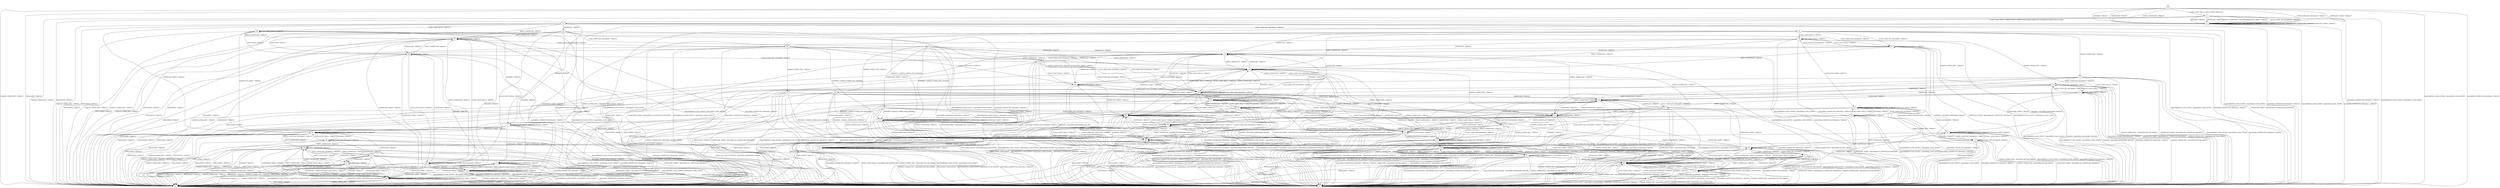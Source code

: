digraph h9 {
s0 [label="s0"];
s1 [label="s1"];
s2 [label="s2"];
s3 [label="s3"];
s4 [label="s4"];
s5 [label="s5"];
s6 [label="s6"];
s7 [label="s7"];
s20 [label="s20"];
s31 [label="s31"];
s35 [label="s35"];
s60 [label="s60"];
s8 [label="s8"];
s9 [label="s9"];
s10 [label="s10"];
s11 [label="s11"];
s12 [label="s12"];
s18 [label="s18"];
s25 [label="s25"];
s34 [label="s34"];
s36 [label="s36"];
s38 [label="s38"];
s43 [label="s43"];
s44 [label="s44"];
s45 [label="s45"];
s63 [label="s63"];
s13 [label="s13"];
s14 [label="s14"];
s15 [label="s15"];
s16 [label="s16"];
s19 [label="s19"];
s21 [label="s21"];
s28 [label="s28"];
s29 [label="s29"];
s33 [label="s33"];
s37 [label="s37"];
s46 [label="s46"];
s52 [label="s52"];
s53 [label="s53"];
s54 [label="s54"];
s55 [label="s55"];
s58 [label="s58"];
s62 [label="s62"];
s64 [label="s64"];
s17 [label="s17"];
s22 [label="s22"];
s24 [label="s24"];
s26 [label="s26"];
s30 [label="s30"];
s32 [label="s32"];
s39 [label="s39"];
s40 [label="s40"];
s47 [label="s47"];
s56 [label="s56"];
s59 [label="s59"];
s61 [label="s61"];
s23 [label="s23"];
s27 [label="s27"];
s41 [label="s41"];
s42 [label="s42"];
s48 [label="s48"];
s49 [label="s49"];
s57 [label="s57"];
s50 [label="s50"];
s51 [label="s51"];
s0 -> s1 [label="ECDH_CLIENT_HELLO / HELLO_VERIFY_REQUEST+"];
s0 -> s2 [label="ECDH_CLIENT_KEY_EXCHANGE / TIMEOUT"];
s0 -> s3 [label="CHANGE_CIPHER_SPEC / TIMEOUT"];
s0 -> s2 [label="FINISHED / TIMEOUT"];
s0 -> s3 [label="APPLICATION / TIMEOUT"];
s0 -> s2 [label="CERTIFICATE / TIMEOUT"];
s0 -> s2 [label="EMPTY_CERTIFICATE / TIMEOUT"];
s0 -> s2 [label="CERTIFICATE_VERIFY / TIMEOUT"];
s0 -> s4 [label="Alert(WARNING,CLOSE_NOTIFY) / Alert(FATAL,CLOSE_NOTIFY)"];
s0 -> s4 [label="Alert(FATAL,UNEXPECTED_MESSAGE) / TIMEOUT"];
s1 -> s5 [label="ECDH_CLIENT_HELLO / SERVER_HELLO,CERTIFICATE,ECDHE_SERVER_KEY_EXCHANGE,SERVER_HELLO_DONE"];
s1 -> s2 [label="ECDH_CLIENT_KEY_EXCHANGE / TIMEOUT"];
s1 -> s3 [label="CHANGE_CIPHER_SPEC / TIMEOUT"];
s1 -> s2 [label="FINISHED / TIMEOUT"];
s1 -> s3 [label="APPLICATION / TIMEOUT"];
s1 -> s2 [label="CERTIFICATE / TIMEOUT"];
s1 -> s2 [label="EMPTY_CERTIFICATE / TIMEOUT"];
s1 -> s2 [label="CERTIFICATE_VERIFY / TIMEOUT"];
s1 -> s4 [label="Alert(WARNING,CLOSE_NOTIFY) / Alert(FATAL,CLOSE_NOTIFY)"];
s1 -> s4 [label="Alert(FATAL,UNEXPECTED_MESSAGE) / TIMEOUT"];
s2 -> s2 [label="ECDH_CLIENT_HELLO / TIMEOUT"];
s2 -> s2 [label="ECDH_CLIENT_KEY_EXCHANGE / TIMEOUT"];
s2 -> s3 [label="CHANGE_CIPHER_SPEC / TIMEOUT"];
s2 -> s2 [label="FINISHED / TIMEOUT"];
s2 -> s3 [label="APPLICATION / TIMEOUT"];
s2 -> s2 [label="CERTIFICATE / TIMEOUT"];
s2 -> s2 [label="EMPTY_CERTIFICATE / TIMEOUT"];
s2 -> s2 [label="CERTIFICATE_VERIFY / TIMEOUT"];
s2 -> s4 [label="Alert(WARNING,CLOSE_NOTIFY) / Alert(FATAL,CLOSE_NOTIFY)"];
s2 -> s4 [label="Alert(FATAL,UNEXPECTED_MESSAGE) / TIMEOUT"];
s3 -> s3 [label="ECDH_CLIENT_HELLO / TIMEOUT"];
s3 -> s3 [label="ECDH_CLIENT_KEY_EXCHANGE / TIMEOUT"];
s3 -> s3 [label="CHANGE_CIPHER_SPEC / TIMEOUT"];
s3 -> s3 [label="FINISHED / TIMEOUT"];
s3 -> s3 [label="APPLICATION / TIMEOUT"];
s3 -> s3 [label="CERTIFICATE / TIMEOUT"];
s3 -> s3 [label="EMPTY_CERTIFICATE / TIMEOUT"];
s3 -> s3 [label="CERTIFICATE_VERIFY / TIMEOUT"];
s3 -> s3 [label="Alert(WARNING,CLOSE_NOTIFY) / TIMEOUT"];
s3 -> s3 [label="Alert(FATAL,UNEXPECTED_MESSAGE) / TIMEOUT"];
s4 -> s4 [label="ECDH_CLIENT_HELLO / SOCKET_CLOSED"];
s4 -> s4 [label="ECDH_CLIENT_KEY_EXCHANGE / SOCKET_CLOSED"];
s4 -> s4 [label="CHANGE_CIPHER_SPEC / SOCKET_CLOSED"];
s4 -> s4 [label="FINISHED / SOCKET_CLOSED"];
s4 -> s4 [label="APPLICATION / SOCKET_CLOSED"];
s4 -> s4 [label="CERTIFICATE / SOCKET_CLOSED"];
s4 -> s4 [label="EMPTY_CERTIFICATE / SOCKET_CLOSED"];
s4 -> s4 [label="CERTIFICATE_VERIFY / SOCKET_CLOSED"];
s4 -> s4 [label="Alert(WARNING,CLOSE_NOTIFY) / SOCKET_CLOSED"];
s4 -> s4 [label="Alert(FATAL,UNEXPECTED_MESSAGE) / SOCKET_CLOSED"];
s5 -> s60 [label="ECDH_CLIENT_HELLO / TIMEOUT"];
s5 -> s6 [label="ECDH_CLIENT_KEY_EXCHANGE / TIMEOUT"];
s5 -> s3 [label="CHANGE_CIPHER_SPEC / TIMEOUT"];
s5 -> s7 [label="FINISHED / TIMEOUT"];
s5 -> s3 [label="APPLICATION / TIMEOUT"];
s5 -> s20 [label="CERTIFICATE / TIMEOUT"];
s5 -> s35 [label="EMPTY_CERTIFICATE / TIMEOUT"];
s5 -> s31 [label="CERTIFICATE_VERIFY / TIMEOUT"];
s5 -> s4 [label="Alert(WARNING,CLOSE_NOTIFY) / Alert(FATAL,CLOSE_NOTIFY)"];
s5 -> s4 [label="Alert(FATAL,UNEXPECTED_MESSAGE) / TIMEOUT"];
s6 -> s8 [label="ECDH_CLIENT_HELLO / TIMEOUT"];
s6 -> s9 [label="ECDH_CLIENT_KEY_EXCHANGE / TIMEOUT"];
s6 -> s10 [label="CHANGE_CIPHER_SPEC / TIMEOUT"];
s6 -> s11 [label="FINISHED / CHANGE_CIPHER_SPEC,FINISHED"];
s6 -> s3 [label="APPLICATION / TIMEOUT"];
s6 -> s18 [label="CERTIFICATE / TIMEOUT"];
s6 -> s36 [label="EMPTY_CERTIFICATE / TIMEOUT"];
s6 -> s4 [label="CERTIFICATE_VERIFY / Alert(FATAL,NO_CERTIFICATE_RESERVED)"];
s6 -> s4 [label="Alert(WARNING,CLOSE_NOTIFY) / Alert(FATAL,CLOSE_NOTIFY)"];
s6 -> s4 [label="Alert(FATAL,UNEXPECTED_MESSAGE) / TIMEOUT"];
s7 -> s7 [label="ECDH_CLIENT_HELLO / TIMEOUT"];
s7 -> s4 [label="ECDH_CLIENT_KEY_EXCHANGE / Alert(FATAL,HANDSHAKE_FAILURE)"];
s7 -> s3 [label="CHANGE_CIPHER_SPEC / TIMEOUT"];
s7 -> s7 [label="FINISHED / TIMEOUT"];
s7 -> s3 [label="APPLICATION / TIMEOUT"];
s7 -> s12 [label="CERTIFICATE / TIMEOUT"];
s7 -> s12 [label="EMPTY_CERTIFICATE / TIMEOUT"];
s7 -> s31 [label="CERTIFICATE_VERIFY / TIMEOUT"];
s7 -> s4 [label="Alert(WARNING,CLOSE_NOTIFY) / Alert(FATAL,CLOSE_NOTIFY)"];
s7 -> s4 [label="Alert(FATAL,UNEXPECTED_MESSAGE) / TIMEOUT"];
s20 -> s63 [label="ECDH_CLIENT_HELLO / TIMEOUT"];
s20 -> s25 [label="ECDH_CLIENT_KEY_EXCHANGE / TIMEOUT"];
s20 -> s3 [label="CHANGE_CIPHER_SPEC / TIMEOUT"];
s20 -> s58 [label="FINISHED / TIMEOUT"];
s20 -> s3 [label="APPLICATION / TIMEOUT"];
s20 -> s38 [label="CERTIFICATE / TIMEOUT"];
s20 -> s35 [label="EMPTY_CERTIFICATE / TIMEOUT"];
s20 -> s64 [label="CERTIFICATE_VERIFY / TIMEOUT"];
s20 -> s4 [label="Alert(WARNING,CLOSE_NOTIFY) / Alert(FATAL,CLOSE_NOTIFY)"];
s20 -> s4 [label="Alert(FATAL,UNEXPECTED_MESSAGE) / TIMEOUT"];
s31 -> s31 [label="ECDH_CLIENT_HELLO / TIMEOUT"];
s31 -> s34 [label="ECDH_CLIENT_KEY_EXCHANGE / TIMEOUT"];
s31 -> s3 [label="CHANGE_CIPHER_SPEC / TIMEOUT"];
s31 -> s31 [label="FINISHED / TIMEOUT"];
s31 -> s3 [label="APPLICATION / TIMEOUT"];
s31 -> s43 [label="CERTIFICATE / TIMEOUT"];
s31 -> s44 [label="EMPTY_CERTIFICATE / TIMEOUT"];
s31 -> s31 [label="CERTIFICATE_VERIFY / TIMEOUT"];
s31 -> s4 [label="Alert(WARNING,CLOSE_NOTIFY) / Alert(FATAL,CLOSE_NOTIFY)"];
s31 -> s4 [label="Alert(FATAL,UNEXPECTED_MESSAGE) / TIMEOUT"];
s35 -> s63 [label="ECDH_CLIENT_HELLO / TIMEOUT"];
s35 -> s45 [label="ECDH_CLIENT_KEY_EXCHANGE / TIMEOUT"];
s35 -> s3 [label="CHANGE_CIPHER_SPEC / TIMEOUT"];
s35 -> s58 [label="FINISHED / TIMEOUT"];
s35 -> s3 [label="APPLICATION / TIMEOUT"];
s35 -> s38 [label="CERTIFICATE / TIMEOUT"];
s35 -> s35 [label="EMPTY_CERTIFICATE / TIMEOUT"];
s35 -> s64 [label="CERTIFICATE_VERIFY / TIMEOUT"];
s35 -> s4 [label="Alert(WARNING,CLOSE_NOTIFY) / Alert(FATAL,CLOSE_NOTIFY)"];
s35 -> s4 [label="Alert(FATAL,UNEXPECTED_MESSAGE) / TIMEOUT"];
s60 -> s60 [label="ECDH_CLIENT_HELLO / TIMEOUT"];
s60 -> s9 [label="ECDH_CLIENT_KEY_EXCHANGE / TIMEOUT"];
s60 -> s3 [label="CHANGE_CIPHER_SPEC / TIMEOUT"];
s60 -> s7 [label="FINISHED / TIMEOUT"];
s60 -> s3 [label="APPLICATION / TIMEOUT"];
s60 -> s38 [label="CERTIFICATE / TIMEOUT"];
s60 -> s35 [label="EMPTY_CERTIFICATE / TIMEOUT"];
s60 -> s31 [label="CERTIFICATE_VERIFY / TIMEOUT"];
s60 -> s4 [label="Alert(WARNING,CLOSE_NOTIFY) / Alert(FATAL,CLOSE_NOTIFY)"];
s60 -> s4 [label="Alert(FATAL,UNEXPECTED_MESSAGE) / TIMEOUT"];
s8 -> s8 [label="ECDH_CLIENT_HELLO / TIMEOUT"];
s8 -> s9 [label="ECDH_CLIENT_KEY_EXCHANGE / TIMEOUT"];
s8 -> s13 [label="CHANGE_CIPHER_SPEC / TIMEOUT"];
s8 -> s4 [label="FINISHED / Alert(FATAL,HANDSHAKE_FAILURE)"];
s8 -> s3 [label="APPLICATION / TIMEOUT"];
s8 -> s18 [label="CERTIFICATE / TIMEOUT"];
s8 -> s36 [label="EMPTY_CERTIFICATE / TIMEOUT"];
s8 -> s21 [label="CERTIFICATE_VERIFY / TIMEOUT"];
s8 -> s4 [label="Alert(WARNING,CLOSE_NOTIFY) / Alert(FATAL,CLOSE_NOTIFY)"];
s8 -> s4 [label="Alert(FATAL,UNEXPECTED_MESSAGE) / TIMEOUT"];
s9 -> s8 [label="ECDH_CLIENT_HELLO / TIMEOUT"];
s9 -> s9 [label="ECDH_CLIENT_KEY_EXCHANGE / TIMEOUT"];
s9 -> s14 [label="CHANGE_CIPHER_SPEC / TIMEOUT"];
s9 -> s4 [label="FINISHED / Alert(FATAL,HANDSHAKE_FAILURE)"];
s9 -> s3 [label="APPLICATION / TIMEOUT"];
s9 -> s18 [label="CERTIFICATE / TIMEOUT"];
s9 -> s36 [label="EMPTY_CERTIFICATE / TIMEOUT"];
s9 -> s4 [label="CERTIFICATE_VERIFY / Alert(FATAL,NO_CERTIFICATE_RESERVED)"];
s9 -> s4 [label="Alert(WARNING,CLOSE_NOTIFY) / Alert(FATAL,CLOSE_NOTIFY)"];
s9 -> s4 [label="Alert(FATAL,UNEXPECTED_MESSAGE) / TIMEOUT"];
s10 -> s13 [label="ECDH_CLIENT_HELLO / TIMEOUT"];
s10 -> s14 [label="ECDH_CLIENT_KEY_EXCHANGE / TIMEOUT"];
s10 -> s4 [label="CHANGE_CIPHER_SPEC / Alert(FATAL,DECODE_ERROR)"];
s10 -> s15 [label="FINISHED / CHANGE_CIPHER_SPEC,FINISHED"];
s10 -> s3 [label="APPLICATION / TIMEOUT"];
s10 -> s16 [label="CERTIFICATE / TIMEOUT"];
s10 -> s37 [label="EMPTY_CERTIFICATE / TIMEOUT"];
s10 -> s4 [label="CERTIFICATE_VERIFY / Alert(FATAL,NO_CERTIFICATE_RESERVED)"];
s10 -> s4 [label="Alert(WARNING,CLOSE_NOTIFY) / Alert(FATAL,CLOSE_NOTIFY)"];
s10 -> s4 [label="Alert(FATAL,UNEXPECTED_MESSAGE) / TIMEOUT"];
s11 -> s11 [label="ECDH_CLIENT_HELLO / TIMEOUT"];
s11 -> s11 [label="ECDH_CLIENT_KEY_EXCHANGE / TIMEOUT"];
s11 -> s15 [label="CHANGE_CIPHER_SPEC / TIMEOUT"];
s11 -> s11 [label="FINISHED / TIMEOUT"];
s11 -> s4 [label="APPLICATION / APPLICATION"];
s11 -> s11 [label="CERTIFICATE / TIMEOUT"];
s11 -> s11 [label="EMPTY_CERTIFICATE / TIMEOUT"];
s11 -> s11 [label="CERTIFICATE_VERIFY / TIMEOUT"];
s11 -> s4 [label="Alert(WARNING,CLOSE_NOTIFY) / Alert(FATAL,CLOSE_NOTIFY)"];
s11 -> s4 [label="Alert(FATAL,UNEXPECTED_MESSAGE) / TIMEOUT"];
s12 -> s58 [label="ECDH_CLIENT_HELLO / TIMEOUT"];
s12 -> s4 [label="ECDH_CLIENT_KEY_EXCHANGE / Alert(FATAL,HANDSHAKE_FAILURE)"];
s12 -> s3 [label="CHANGE_CIPHER_SPEC / TIMEOUT"];
s12 -> s58 [label="FINISHED / TIMEOUT"];
s12 -> s3 [label="APPLICATION / TIMEOUT"];
s12 -> s12 [label="CERTIFICATE / TIMEOUT"];
s12 -> s12 [label="EMPTY_CERTIFICATE / TIMEOUT"];
s12 -> s64 [label="CERTIFICATE_VERIFY / TIMEOUT"];
s12 -> s4 [label="Alert(WARNING,CLOSE_NOTIFY) / Alert(FATAL,CLOSE_NOTIFY)"];
s12 -> s4 [label="Alert(FATAL,UNEXPECTED_MESSAGE) / TIMEOUT"];
s18 -> s33 [label="ECDH_CLIENT_HELLO / TIMEOUT"];
s18 -> s19 [label="ECDH_CLIENT_KEY_EXCHANGE / TIMEOUT"];
s18 -> s16 [label="CHANGE_CIPHER_SPEC / TIMEOUT"];
s18 -> s55 [label="FINISHED / TIMEOUT"];
s18 -> s3 [label="APPLICATION / TIMEOUT"];
s18 -> s18 [label="CERTIFICATE / TIMEOUT"];
s18 -> s36 [label="EMPTY_CERTIFICATE / TIMEOUT"];
s18 -> s62 [label="CERTIFICATE_VERIFY / TIMEOUT"];
s18 -> s4 [label="Alert(WARNING,CLOSE_NOTIFY) / Alert(FATAL,CLOSE_NOTIFY)"];
s18 -> s4 [label="Alert(FATAL,UNEXPECTED_MESSAGE) / TIMEOUT"];
s25 -> s24 [label="ECDH_CLIENT_HELLO / TIMEOUT"];
s25 -> s33 [label="ECDH_CLIENT_KEY_EXCHANGE / TIMEOUT"];
s25 -> s28 [label="CHANGE_CIPHER_SPEC / TIMEOUT"];
s25 -> s11 [label="FINISHED / CHANGE_CIPHER_SPEC,FINISHED"];
s25 -> s3 [label="APPLICATION / TIMEOUT"];
s25 -> s18 [label="CERTIFICATE / TIMEOUT"];
s25 -> s36 [label="EMPTY_CERTIFICATE / TIMEOUT"];
s25 -> s29 [label="CERTIFICATE_VERIFY / TIMEOUT"];
s25 -> s4 [label="Alert(WARNING,CLOSE_NOTIFY) / Alert(FATAL,CLOSE_NOTIFY)"];
s25 -> s4 [label="Alert(FATAL,UNEXPECTED_MESSAGE) / TIMEOUT"];
s34 -> s31 [label="ECDH_CLIENT_HELLO / TIMEOUT"];
s34 -> s34 [label="ECDH_CLIENT_KEY_EXCHANGE / TIMEOUT"];
s34 -> s3 [label="CHANGE_CIPHER_SPEC / TIMEOUT"];
s34 -> s31 [label="FINISHED / TIMEOUT"];
s34 -> s3 [label="APPLICATION / TIMEOUT"];
s34 -> s43 [label="CERTIFICATE / TIMEOUT"];
s34 -> s44 [label="EMPTY_CERTIFICATE / TIMEOUT"];
s34 -> s4 [label="CERTIFICATE_VERIFY / Alert(FATAL,NO_CERTIFICATE_RESERVED)"];
s34 -> s4 [label="Alert(WARNING,CLOSE_NOTIFY) / Alert(FATAL,CLOSE_NOTIFY)"];
s34 -> s4 [label="Alert(FATAL,UNEXPECTED_MESSAGE) / TIMEOUT"];
s36 -> s33 [label="ECDH_CLIENT_HELLO / TIMEOUT"];
s36 -> s46 [label="ECDH_CLIENT_KEY_EXCHANGE / TIMEOUT"];
s36 -> s37 [label="CHANGE_CIPHER_SPEC / TIMEOUT"];
s36 -> s55 [label="FINISHED / TIMEOUT"];
s36 -> s3 [label="APPLICATION / TIMEOUT"];
s36 -> s18 [label="CERTIFICATE / TIMEOUT"];
s36 -> s36 [label="EMPTY_CERTIFICATE / TIMEOUT"];
s36 -> s62 [label="CERTIFICATE_VERIFY / TIMEOUT"];
s36 -> s4 [label="Alert(WARNING,CLOSE_NOTIFY) / Alert(FATAL,CLOSE_NOTIFY)"];
s36 -> s4 [label="Alert(FATAL,UNEXPECTED_MESSAGE) / TIMEOUT"];
s38 -> s63 [label="ECDH_CLIENT_HELLO / TIMEOUT"];
s38 -> s19 [label="ECDH_CLIENT_KEY_EXCHANGE / TIMEOUT"];
s38 -> s3 [label="CHANGE_CIPHER_SPEC / TIMEOUT"];
s38 -> s58 [label="FINISHED / TIMEOUT"];
s38 -> s3 [label="APPLICATION / TIMEOUT"];
s38 -> s38 [label="CERTIFICATE / TIMEOUT"];
s38 -> s35 [label="EMPTY_CERTIFICATE / TIMEOUT"];
s38 -> s64 [label="CERTIFICATE_VERIFY / TIMEOUT"];
s38 -> s4 [label="Alert(WARNING,CLOSE_NOTIFY) / Alert(FATAL,CLOSE_NOTIFY)"];
s38 -> s4 [label="Alert(FATAL,UNEXPECTED_MESSAGE) / TIMEOUT"];
s43 -> s64 [label="ECDH_CLIENT_HELLO / TIMEOUT"];
s43 -> s52 [label="ECDH_CLIENT_KEY_EXCHANGE / TIMEOUT"];
s43 -> s3 [label="CHANGE_CIPHER_SPEC / TIMEOUT"];
s43 -> s64 [label="FINISHED / TIMEOUT"];
s43 -> s3 [label="APPLICATION / TIMEOUT"];
s43 -> s43 [label="CERTIFICATE / TIMEOUT"];
s43 -> s44 [label="EMPTY_CERTIFICATE / TIMEOUT"];
s43 -> s64 [label="CERTIFICATE_VERIFY / TIMEOUT"];
s43 -> s4 [label="Alert(WARNING,CLOSE_NOTIFY) / Alert(FATAL,CLOSE_NOTIFY)"];
s43 -> s4 [label="Alert(FATAL,UNEXPECTED_MESSAGE) / TIMEOUT"];
s44 -> s64 [label="ECDH_CLIENT_HELLO / TIMEOUT"];
s44 -> s53 [label="ECDH_CLIENT_KEY_EXCHANGE / TIMEOUT"];
s44 -> s3 [label="CHANGE_CIPHER_SPEC / TIMEOUT"];
s44 -> s64 [label="FINISHED / TIMEOUT"];
s44 -> s3 [label="APPLICATION / TIMEOUT"];
s44 -> s43 [label="CERTIFICATE / TIMEOUT"];
s44 -> s44 [label="EMPTY_CERTIFICATE / TIMEOUT"];
s44 -> s64 [label="CERTIFICATE_VERIFY / TIMEOUT"];
s44 -> s4 [label="Alert(WARNING,CLOSE_NOTIFY) / Alert(FATAL,CLOSE_NOTIFY)"];
s44 -> s4 [label="Alert(FATAL,UNEXPECTED_MESSAGE) / TIMEOUT"];
s45 -> s24 [label="ECDH_CLIENT_HELLO / TIMEOUT"];
s45 -> s33 [label="ECDH_CLIENT_KEY_EXCHANGE / TIMEOUT"];
s45 -> s54 [label="CHANGE_CIPHER_SPEC / TIMEOUT"];
s45 -> s11 [label="FINISHED / CHANGE_CIPHER_SPEC,FINISHED"];
s45 -> s3 [label="APPLICATION / TIMEOUT"];
s45 -> s18 [label="CERTIFICATE / TIMEOUT"];
s45 -> s36 [label="EMPTY_CERTIFICATE / TIMEOUT"];
s45 -> s4 [label="CERTIFICATE_VERIFY / Alert(FATAL,NO_CERTIFICATE_RESERVED)"];
s45 -> s4 [label="Alert(WARNING,CLOSE_NOTIFY) / Alert(FATAL,CLOSE_NOTIFY)"];
s45 -> s4 [label="Alert(FATAL,UNEXPECTED_MESSAGE) / TIMEOUT"];
s63 -> s63 [label="ECDH_CLIENT_HELLO / TIMEOUT"];
s63 -> s63 [label="ECDH_CLIENT_KEY_EXCHANGE / TIMEOUT"];
s63 -> s3 [label="CHANGE_CIPHER_SPEC / TIMEOUT"];
s63 -> s58 [label="FINISHED / TIMEOUT"];
s63 -> s3 [label="APPLICATION / TIMEOUT"];
s63 -> s38 [label="CERTIFICATE / TIMEOUT"];
s63 -> s35 [label="EMPTY_CERTIFICATE / TIMEOUT"];
s63 -> s64 [label="CERTIFICATE_VERIFY / TIMEOUT"];
s63 -> s4 [label="Alert(WARNING,CLOSE_NOTIFY) / Alert(FATAL,CLOSE_NOTIFY)"];
s63 -> s4 [label="Alert(FATAL,UNEXPECTED_MESSAGE) / TIMEOUT"];
s13 -> s13 [label="ECDH_CLIENT_HELLO / TIMEOUT"];
s13 -> s14 [label="ECDH_CLIENT_KEY_EXCHANGE / TIMEOUT"];
s13 -> s4 [label="CHANGE_CIPHER_SPEC / Alert(FATAL,DECODE_ERROR)"];
s13 -> s4 [label="FINISHED / Alert(FATAL,HANDSHAKE_FAILURE)"];
s13 -> s3 [label="APPLICATION / TIMEOUT"];
s13 -> s16 [label="CERTIFICATE / TIMEOUT"];
s13 -> s37 [label="EMPTY_CERTIFICATE / TIMEOUT"];
s13 -> s22 [label="CERTIFICATE_VERIFY / TIMEOUT"];
s13 -> s4 [label="Alert(WARNING,CLOSE_NOTIFY) / Alert(FATAL,CLOSE_NOTIFY)"];
s13 -> s4 [label="Alert(FATAL,UNEXPECTED_MESSAGE) / TIMEOUT"];
s14 -> s13 [label="ECDH_CLIENT_HELLO / TIMEOUT"];
s14 -> s14 [label="ECDH_CLIENT_KEY_EXCHANGE / TIMEOUT"];
s14 -> s4 [label="CHANGE_CIPHER_SPEC / Alert(FATAL,DECODE_ERROR)"];
s14 -> s4 [label="FINISHED / Alert(FATAL,HANDSHAKE_FAILURE)"];
s14 -> s3 [label="APPLICATION / TIMEOUT"];
s14 -> s16 [label="CERTIFICATE / TIMEOUT"];
s14 -> s37 [label="EMPTY_CERTIFICATE / TIMEOUT"];
s14 -> s4 [label="CERTIFICATE_VERIFY / Alert(FATAL,NO_CERTIFICATE_RESERVED)"];
s14 -> s4 [label="Alert(WARNING,CLOSE_NOTIFY) / Alert(FATAL,CLOSE_NOTIFY)"];
s14 -> s4 [label="Alert(FATAL,UNEXPECTED_MESSAGE) / TIMEOUT"];
s15 -> s15 [label="ECDH_CLIENT_HELLO / TIMEOUT"];
s15 -> s15 [label="ECDH_CLIENT_KEY_EXCHANGE / TIMEOUT"];
s15 -> s4 [label="CHANGE_CIPHER_SPEC / Alert(FATAL,DECODE_ERROR)"];
s15 -> s15 [label="FINISHED / TIMEOUT"];
s15 -> s4 [label="APPLICATION / APPLICATION"];
s15 -> s15 [label="CERTIFICATE / TIMEOUT"];
s15 -> s15 [label="EMPTY_CERTIFICATE / TIMEOUT"];
s15 -> s15 [label="CERTIFICATE_VERIFY / TIMEOUT"];
s15 -> s4 [label="Alert(WARNING,CLOSE_NOTIFY) / Alert(FATAL,CLOSE_NOTIFY)"];
s15 -> s4 [label="Alert(FATAL,UNEXPECTED_MESSAGE) / TIMEOUT"];
s16 -> s32 [label="ECDH_CLIENT_HELLO / TIMEOUT"];
s16 -> s17 [label="ECDH_CLIENT_KEY_EXCHANGE / TIMEOUT"];
s16 -> s4 [label="CHANGE_CIPHER_SPEC / Alert(FATAL,DECODE_ERROR)"];
s16 -> s59 [label="FINISHED / TIMEOUT"];
s16 -> s3 [label="APPLICATION / TIMEOUT"];
s16 -> s16 [label="CERTIFICATE / TIMEOUT"];
s16 -> s37 [label="EMPTY_CERTIFICATE / TIMEOUT"];
s16 -> s61 [label="CERTIFICATE_VERIFY / TIMEOUT"];
s16 -> s4 [label="Alert(WARNING,CLOSE_NOTIFY) / Alert(FATAL,CLOSE_NOTIFY)"];
s16 -> s4 [label="Alert(FATAL,UNEXPECTED_MESSAGE) / TIMEOUT"];
s19 -> s24 [label="ECDH_CLIENT_HELLO / TIMEOUT"];
s19 -> s33 [label="ECDH_CLIENT_KEY_EXCHANGE / TIMEOUT"];
s19 -> s17 [label="CHANGE_CIPHER_SPEC / TIMEOUT"];
s19 -> s4 [label="FINISHED / Alert(FATAL,HANDSHAKE_FAILURE)"];
s19 -> s3 [label="APPLICATION / TIMEOUT"];
s19 -> s18 [label="CERTIFICATE / TIMEOUT"];
s19 -> s36 [label="EMPTY_CERTIFICATE / TIMEOUT"];
s19 -> s4 [label="CERTIFICATE_VERIFY / Alert(FATAL,BAD_CERTIFICATE)"];
s19 -> s4 [label="Alert(WARNING,CLOSE_NOTIFY) / Alert(FATAL,CLOSE_NOTIFY)"];
s19 -> s4 [label="Alert(FATAL,UNEXPECTED_MESSAGE) / TIMEOUT"];
s21 -> s21 [label="ECDH_CLIENT_HELLO / TIMEOUT"];
s21 -> s26 [label="ECDH_CLIENT_KEY_EXCHANGE / TIMEOUT"];
s21 -> s22 [label="CHANGE_CIPHER_SPEC / TIMEOUT"];
s21 -> s21 [label="FINISHED / TIMEOUT"];
s21 -> s3 [label="APPLICATION / TIMEOUT"];
s21 -> s39 [label="CERTIFICATE / TIMEOUT"];
s21 -> s40 [label="EMPTY_CERTIFICATE / TIMEOUT"];
s21 -> s21 [label="CERTIFICATE_VERIFY / TIMEOUT"];
s21 -> s4 [label="Alert(WARNING,CLOSE_NOTIFY) / Alert(FATAL,CLOSE_NOTIFY)"];
s21 -> s4 [label="Alert(FATAL,UNEXPECTED_MESSAGE) / TIMEOUT"];
s28 -> s23 [label="ECDH_CLIENT_HELLO / TIMEOUT"];
s28 -> s32 [label="ECDH_CLIENT_KEY_EXCHANGE / TIMEOUT"];
s28 -> s4 [label="CHANGE_CIPHER_SPEC / Alert(FATAL,DECODE_ERROR)"];
s28 -> s15 [label="FINISHED / CHANGE_CIPHER_SPEC,FINISHED"];
s28 -> s3 [label="APPLICATION / TIMEOUT"];
s28 -> s16 [label="CERTIFICATE / TIMEOUT"];
s28 -> s37 [label="EMPTY_CERTIFICATE / TIMEOUT"];
s28 -> s30 [label="CERTIFICATE_VERIFY / TIMEOUT"];
s28 -> s4 [label="Alert(WARNING,CLOSE_NOTIFY) / Alert(FATAL,CLOSE_NOTIFY)"];
s28 -> s4 [label="Alert(FATAL,UNEXPECTED_MESSAGE) / TIMEOUT"];
s29 -> s4 [label="ECDH_CLIENT_HELLO / Alert(FATAL,BAD_CERTIFICATE)"];
s29 -> s62 [label="ECDH_CLIENT_KEY_EXCHANGE / TIMEOUT"];
s29 -> s30 [label="CHANGE_CIPHER_SPEC / TIMEOUT"];
s29 -> s11 [label="FINISHED / CHANGE_CIPHER_SPEC,FINISHED"];
s29 -> s3 [label="APPLICATION / TIMEOUT"];
s29 -> s39 [label="CERTIFICATE / TIMEOUT"];
s29 -> s40 [label="EMPTY_CERTIFICATE / TIMEOUT"];
s29 -> s62 [label="CERTIFICATE_VERIFY / TIMEOUT"];
s29 -> s4 [label="Alert(WARNING,CLOSE_NOTIFY) / Alert(FATAL,CLOSE_NOTIFY)"];
s29 -> s4 [label="Alert(FATAL,UNEXPECTED_MESSAGE) / TIMEOUT"];
s33 -> s33 [label="ECDH_CLIENT_HELLO / TIMEOUT"];
s33 -> s33 [label="ECDH_CLIENT_KEY_EXCHANGE / TIMEOUT"];
s33 -> s32 [label="CHANGE_CIPHER_SPEC / TIMEOUT"];
s33 -> s55 [label="FINISHED / TIMEOUT"];
s33 -> s3 [label="APPLICATION / TIMEOUT"];
s33 -> s18 [label="CERTIFICATE / TIMEOUT"];
s33 -> s36 [label="EMPTY_CERTIFICATE / TIMEOUT"];
s33 -> s62 [label="CERTIFICATE_VERIFY / TIMEOUT"];
s33 -> s4 [label="Alert(WARNING,CLOSE_NOTIFY) / Alert(FATAL,CLOSE_NOTIFY)"];
s33 -> s4 [label="Alert(FATAL,UNEXPECTED_MESSAGE) / TIMEOUT"];
s37 -> s32 [label="ECDH_CLIENT_HELLO / TIMEOUT"];
s37 -> s47 [label="ECDH_CLIENT_KEY_EXCHANGE / TIMEOUT"];
s37 -> s4 [label="CHANGE_CIPHER_SPEC / Alert(FATAL,DECODE_ERROR)"];
s37 -> s59 [label="FINISHED / TIMEOUT"];
s37 -> s3 [label="APPLICATION / TIMEOUT"];
s37 -> s16 [label="CERTIFICATE / TIMEOUT"];
s37 -> s37 [label="EMPTY_CERTIFICATE / TIMEOUT"];
s37 -> s61 [label="CERTIFICATE_VERIFY / TIMEOUT"];
s37 -> s4 [label="Alert(WARNING,CLOSE_NOTIFY) / Alert(FATAL,CLOSE_NOTIFY)"];
s37 -> s4 [label="Alert(FATAL,UNEXPECTED_MESSAGE) / TIMEOUT"];
s46 -> s24 [label="ECDH_CLIENT_HELLO / TIMEOUT"];
s46 -> s33 [label="ECDH_CLIENT_KEY_EXCHANGE / TIMEOUT"];
s46 -> s47 [label="CHANGE_CIPHER_SPEC / TIMEOUT"];
s46 -> s4 [label="FINISHED / Alert(FATAL,HANDSHAKE_FAILURE)"];
s46 -> s3 [label="APPLICATION / TIMEOUT"];
s46 -> s18 [label="CERTIFICATE / TIMEOUT"];
s46 -> s36 [label="EMPTY_CERTIFICATE / TIMEOUT"];
s46 -> s4 [label="CERTIFICATE_VERIFY / Alert(FATAL,NO_CERTIFICATE_RESERVED)"];
s46 -> s4 [label="Alert(WARNING,CLOSE_NOTIFY) / Alert(FATAL,CLOSE_NOTIFY)"];
s46 -> s4 [label="Alert(FATAL,UNEXPECTED_MESSAGE) / TIMEOUT"];
s52 -> s64 [label="ECDH_CLIENT_HELLO / TIMEOUT"];
s52 -> s64 [label="ECDH_CLIENT_KEY_EXCHANGE / TIMEOUT"];
s52 -> s3 [label="CHANGE_CIPHER_SPEC / TIMEOUT"];
s52 -> s64 [label="FINISHED / TIMEOUT"];
s52 -> s3 [label="APPLICATION / TIMEOUT"];
s52 -> s43 [label="CERTIFICATE / TIMEOUT"];
s52 -> s44 [label="EMPTY_CERTIFICATE / TIMEOUT"];
s52 -> s4 [label="CERTIFICATE_VERIFY / Alert(FATAL,BAD_CERTIFICATE)"];
s52 -> s4 [label="Alert(WARNING,CLOSE_NOTIFY) / Alert(FATAL,CLOSE_NOTIFY)"];
s52 -> s4 [label="Alert(FATAL,UNEXPECTED_MESSAGE) / TIMEOUT"];
s53 -> s64 [label="ECDH_CLIENT_HELLO / TIMEOUT"];
s53 -> s64 [label="ECDH_CLIENT_KEY_EXCHANGE / TIMEOUT"];
s53 -> s3 [label="CHANGE_CIPHER_SPEC / TIMEOUT"];
s53 -> s64 [label="FINISHED / TIMEOUT"];
s53 -> s3 [label="APPLICATION / TIMEOUT"];
s53 -> s43 [label="CERTIFICATE / TIMEOUT"];
s53 -> s44 [label="EMPTY_CERTIFICATE / TIMEOUT"];
s53 -> s4 [label="CERTIFICATE_VERIFY / Alert(FATAL,NO_CERTIFICATE_RESERVED)"];
s53 -> s4 [label="Alert(WARNING,CLOSE_NOTIFY) / Alert(FATAL,CLOSE_NOTIFY)"];
s53 -> s4 [label="Alert(FATAL,UNEXPECTED_MESSAGE) / TIMEOUT"];
s54 -> s23 [label="ECDH_CLIENT_HELLO / TIMEOUT"];
s54 -> s32 [label="ECDH_CLIENT_KEY_EXCHANGE / TIMEOUT"];
s54 -> s4 [label="CHANGE_CIPHER_SPEC / Alert(FATAL,DECODE_ERROR)"];
s54 -> s15 [label="FINISHED / CHANGE_CIPHER_SPEC,FINISHED"];
s54 -> s3 [label="APPLICATION / TIMEOUT"];
s54 -> s16 [label="CERTIFICATE / TIMEOUT"];
s54 -> s37 [label="EMPTY_CERTIFICATE / TIMEOUT"];
s54 -> s4 [label="CERTIFICATE_VERIFY / Alert(FATAL,NO_CERTIFICATE_RESERVED)"];
s54 -> s4 [label="Alert(WARNING,CLOSE_NOTIFY) / Alert(FATAL,CLOSE_NOTIFY)"];
s54 -> s4 [label="Alert(FATAL,UNEXPECTED_MESSAGE) / TIMEOUT"];
s55 -> s55 [label="ECDH_CLIENT_HELLO / TIMEOUT"];
s55 -> s55 [label="ECDH_CLIENT_KEY_EXCHANGE / TIMEOUT"];
s55 -> s59 [label="CHANGE_CIPHER_SPEC / TIMEOUT"];
s55 -> s55 [label="FINISHED / TIMEOUT"];
s55 -> s3 [label="APPLICATION / TIMEOUT"];
s55 -> s56 [label="CERTIFICATE / TIMEOUT"];
s55 -> s56 [label="EMPTY_CERTIFICATE / TIMEOUT"];
s55 -> s62 [label="CERTIFICATE_VERIFY / TIMEOUT"];
s55 -> s4 [label="Alert(WARNING,CLOSE_NOTIFY) / Alert(FATAL,CLOSE_NOTIFY)"];
s55 -> s4 [label="Alert(FATAL,UNEXPECTED_MESSAGE) / TIMEOUT"];
s58 -> s58 [label="ECDH_CLIENT_HELLO / TIMEOUT"];
s58 -> s58 [label="ECDH_CLIENT_KEY_EXCHANGE / TIMEOUT"];
s58 -> s3 [label="CHANGE_CIPHER_SPEC / TIMEOUT"];
s58 -> s58 [label="FINISHED / TIMEOUT"];
s58 -> s3 [label="APPLICATION / TIMEOUT"];
s58 -> s12 [label="CERTIFICATE / TIMEOUT"];
s58 -> s12 [label="EMPTY_CERTIFICATE / TIMEOUT"];
s58 -> s64 [label="CERTIFICATE_VERIFY / TIMEOUT"];
s58 -> s4 [label="Alert(WARNING,CLOSE_NOTIFY) / Alert(FATAL,CLOSE_NOTIFY)"];
s58 -> s4 [label="Alert(FATAL,UNEXPECTED_MESSAGE) / TIMEOUT"];
s62 -> s62 [label="ECDH_CLIENT_HELLO / TIMEOUT"];
s62 -> s62 [label="ECDH_CLIENT_KEY_EXCHANGE / TIMEOUT"];
s62 -> s61 [label="CHANGE_CIPHER_SPEC / TIMEOUT"];
s62 -> s62 [label="FINISHED / TIMEOUT"];
s62 -> s3 [label="APPLICATION / TIMEOUT"];
s62 -> s39 [label="CERTIFICATE / TIMEOUT"];
s62 -> s40 [label="EMPTY_CERTIFICATE / TIMEOUT"];
s62 -> s62 [label="CERTIFICATE_VERIFY / TIMEOUT"];
s62 -> s4 [label="Alert(WARNING,CLOSE_NOTIFY) / Alert(FATAL,CLOSE_NOTIFY)"];
s62 -> s4 [label="Alert(FATAL,UNEXPECTED_MESSAGE) / TIMEOUT"];
s64 -> s64 [label="ECDH_CLIENT_HELLO / TIMEOUT"];
s64 -> s64 [label="ECDH_CLIENT_KEY_EXCHANGE / TIMEOUT"];
s64 -> s3 [label="CHANGE_CIPHER_SPEC / TIMEOUT"];
s64 -> s64 [label="FINISHED / TIMEOUT"];
s64 -> s3 [label="APPLICATION / TIMEOUT"];
s64 -> s43 [label="CERTIFICATE / TIMEOUT"];
s64 -> s44 [label="EMPTY_CERTIFICATE / TIMEOUT"];
s64 -> s64 [label="CERTIFICATE_VERIFY / TIMEOUT"];
s64 -> s4 [label="Alert(WARNING,CLOSE_NOTIFY) / Alert(FATAL,CLOSE_NOTIFY)"];
s64 -> s4 [label="Alert(FATAL,UNEXPECTED_MESSAGE) / TIMEOUT"];
s17 -> s23 [label="ECDH_CLIENT_HELLO / TIMEOUT"];
s17 -> s32 [label="ECDH_CLIENT_KEY_EXCHANGE / TIMEOUT"];
s17 -> s4 [label="CHANGE_CIPHER_SPEC / Alert(FATAL,DECODE_ERROR)"];
s17 -> s4 [label="FINISHED / Alert(FATAL,HANDSHAKE_FAILURE)"];
s17 -> s3 [label="APPLICATION / TIMEOUT"];
s17 -> s16 [label="CERTIFICATE / TIMEOUT"];
s17 -> s37 [label="EMPTY_CERTIFICATE / TIMEOUT"];
s17 -> s4 [label="CERTIFICATE_VERIFY / Alert(FATAL,BAD_CERTIFICATE)"];
s17 -> s4 [label="Alert(WARNING,CLOSE_NOTIFY) / Alert(FATAL,CLOSE_NOTIFY)"];
s17 -> s4 [label="Alert(FATAL,UNEXPECTED_MESSAGE) / TIMEOUT"];
s22 -> s22 [label="ECDH_CLIENT_HELLO / TIMEOUT"];
s22 -> s27 [label="ECDH_CLIENT_KEY_EXCHANGE / TIMEOUT"];
s22 -> s4 [label="CHANGE_CIPHER_SPEC / Alert(FATAL,DECODE_ERROR)"];
s22 -> s22 [label="FINISHED / TIMEOUT"];
s22 -> s3 [label="APPLICATION / TIMEOUT"];
s22 -> s41 [label="CERTIFICATE / TIMEOUT"];
s22 -> s42 [label="EMPTY_CERTIFICATE / TIMEOUT"];
s22 -> s22 [label="CERTIFICATE_VERIFY / TIMEOUT"];
s22 -> s4 [label="Alert(WARNING,CLOSE_NOTIFY) / Alert(FATAL,CLOSE_NOTIFY)"];
s22 -> s4 [label="Alert(FATAL,UNEXPECTED_MESSAGE) / TIMEOUT"];
s24 -> s24 [label="ECDH_CLIENT_HELLO / TIMEOUT"];
s24 -> s33 [label="ECDH_CLIENT_KEY_EXCHANGE / TIMEOUT"];
s24 -> s23 [label="CHANGE_CIPHER_SPEC / TIMEOUT"];
s24 -> s4 [label="FINISHED / Alert(FATAL,HANDSHAKE_FAILURE)"];
s24 -> s3 [label="APPLICATION / TIMEOUT"];
s24 -> s18 [label="CERTIFICATE / TIMEOUT"];
s24 -> s36 [label="EMPTY_CERTIFICATE / TIMEOUT"];
s24 -> s62 [label="CERTIFICATE_VERIFY / TIMEOUT"];
s24 -> s4 [label="Alert(WARNING,CLOSE_NOTIFY) / Alert(FATAL,CLOSE_NOTIFY)"];
s24 -> s4 [label="Alert(FATAL,UNEXPECTED_MESSAGE) / TIMEOUT"];
s26 -> s21 [label="ECDH_CLIENT_HELLO / TIMEOUT"];
s26 -> s26 [label="ECDH_CLIENT_KEY_EXCHANGE / TIMEOUT"];
s26 -> s27 [label="CHANGE_CIPHER_SPEC / TIMEOUT"];
s26 -> s21 [label="FINISHED / TIMEOUT"];
s26 -> s3 [label="APPLICATION / TIMEOUT"];
s26 -> s39 [label="CERTIFICATE / TIMEOUT"];
s26 -> s40 [label="EMPTY_CERTIFICATE / TIMEOUT"];
s26 -> s4 [label="CERTIFICATE_VERIFY / Alert(FATAL,NO_CERTIFICATE_RESERVED)"];
s26 -> s4 [label="Alert(WARNING,CLOSE_NOTIFY) / Alert(FATAL,CLOSE_NOTIFY)"];
s26 -> s4 [label="Alert(FATAL,UNEXPECTED_MESSAGE) / TIMEOUT"];
s30 -> s4 [label="ECDH_CLIENT_HELLO / Alert(FATAL,BAD_CERTIFICATE)"];
s30 -> s61 [label="ECDH_CLIENT_KEY_EXCHANGE / TIMEOUT"];
s30 -> s4 [label="CHANGE_CIPHER_SPEC / Alert(FATAL,DECODE_ERROR)"];
s30 -> s15 [label="FINISHED / CHANGE_CIPHER_SPEC,FINISHED"];
s30 -> s3 [label="APPLICATION / TIMEOUT"];
s30 -> s41 [label="CERTIFICATE / TIMEOUT"];
s30 -> s42 [label="EMPTY_CERTIFICATE / TIMEOUT"];
s30 -> s61 [label="CERTIFICATE_VERIFY / TIMEOUT"];
s30 -> s4 [label="Alert(WARNING,CLOSE_NOTIFY) / Alert(FATAL,CLOSE_NOTIFY)"];
s30 -> s4 [label="Alert(FATAL,UNEXPECTED_MESSAGE) / TIMEOUT"];
s32 -> s32 [label="ECDH_CLIENT_HELLO / TIMEOUT"];
s32 -> s32 [label="ECDH_CLIENT_KEY_EXCHANGE / TIMEOUT"];
s32 -> s4 [label="CHANGE_CIPHER_SPEC / Alert(FATAL,DECODE_ERROR)"];
s32 -> s59 [label="FINISHED / TIMEOUT"];
s32 -> s3 [label="APPLICATION / TIMEOUT"];
s32 -> s16 [label="CERTIFICATE / TIMEOUT"];
s32 -> s37 [label="EMPTY_CERTIFICATE / TIMEOUT"];
s32 -> s61 [label="CERTIFICATE_VERIFY / TIMEOUT"];
s32 -> s4 [label="Alert(WARNING,CLOSE_NOTIFY) / Alert(FATAL,CLOSE_NOTIFY)"];
s32 -> s4 [label="Alert(FATAL,UNEXPECTED_MESSAGE) / TIMEOUT"];
s39 -> s62 [label="ECDH_CLIENT_HELLO / TIMEOUT"];
s39 -> s48 [label="ECDH_CLIENT_KEY_EXCHANGE / TIMEOUT"];
s39 -> s41 [label="CHANGE_CIPHER_SPEC / TIMEOUT"];
s39 -> s62 [label="FINISHED / TIMEOUT"];
s39 -> s3 [label="APPLICATION / TIMEOUT"];
s39 -> s39 [label="CERTIFICATE / TIMEOUT"];
s39 -> s40 [label="EMPTY_CERTIFICATE / TIMEOUT"];
s39 -> s62 [label="CERTIFICATE_VERIFY / TIMEOUT"];
s39 -> s4 [label="Alert(WARNING,CLOSE_NOTIFY) / Alert(FATAL,CLOSE_NOTIFY)"];
s39 -> s4 [label="Alert(FATAL,UNEXPECTED_MESSAGE) / TIMEOUT"];
s40 -> s62 [label="ECDH_CLIENT_HELLO / TIMEOUT"];
s40 -> s49 [label="ECDH_CLIENT_KEY_EXCHANGE / TIMEOUT"];
s40 -> s42 [label="CHANGE_CIPHER_SPEC / TIMEOUT"];
s40 -> s62 [label="FINISHED / TIMEOUT"];
s40 -> s3 [label="APPLICATION / TIMEOUT"];
s40 -> s39 [label="CERTIFICATE / TIMEOUT"];
s40 -> s40 [label="EMPTY_CERTIFICATE / TIMEOUT"];
s40 -> s62 [label="CERTIFICATE_VERIFY / TIMEOUT"];
s40 -> s4 [label="Alert(WARNING,CLOSE_NOTIFY) / Alert(FATAL,CLOSE_NOTIFY)"];
s40 -> s4 [label="Alert(FATAL,UNEXPECTED_MESSAGE) / TIMEOUT"];
s47 -> s23 [label="ECDH_CLIENT_HELLO / TIMEOUT"];
s47 -> s32 [label="ECDH_CLIENT_KEY_EXCHANGE / TIMEOUT"];
s47 -> s4 [label="CHANGE_CIPHER_SPEC / Alert(FATAL,DECODE_ERROR)"];
s47 -> s4 [label="FINISHED / Alert(FATAL,HANDSHAKE_FAILURE)"];
s47 -> s3 [label="APPLICATION / TIMEOUT"];
s47 -> s16 [label="CERTIFICATE / TIMEOUT"];
s47 -> s37 [label="EMPTY_CERTIFICATE / TIMEOUT"];
s47 -> s4 [label="CERTIFICATE_VERIFY / Alert(FATAL,NO_CERTIFICATE_RESERVED)"];
s47 -> s4 [label="Alert(WARNING,CLOSE_NOTIFY) / Alert(FATAL,CLOSE_NOTIFY)"];
s47 -> s4 [label="Alert(FATAL,UNEXPECTED_MESSAGE) / TIMEOUT"];
s56 -> s55 [label="ECDH_CLIENT_HELLO / TIMEOUT"];
s56 -> s4 [label="ECDH_CLIENT_KEY_EXCHANGE / Alert(FATAL,HANDSHAKE_FAILURE)"];
s56 -> s57 [label="CHANGE_CIPHER_SPEC / TIMEOUT"];
s56 -> s55 [label="FINISHED / TIMEOUT"];
s56 -> s3 [label="APPLICATION / TIMEOUT"];
s56 -> s56 [label="CERTIFICATE / TIMEOUT"];
s56 -> s56 [label="EMPTY_CERTIFICATE / TIMEOUT"];
s56 -> s62 [label="CERTIFICATE_VERIFY / TIMEOUT"];
s56 -> s4 [label="Alert(WARNING,CLOSE_NOTIFY) / Alert(FATAL,CLOSE_NOTIFY)"];
s56 -> s4 [label="Alert(FATAL,UNEXPECTED_MESSAGE) / TIMEOUT"];
s59 -> s59 [label="ECDH_CLIENT_HELLO / TIMEOUT"];
s59 -> s59 [label="ECDH_CLIENT_KEY_EXCHANGE / TIMEOUT"];
s59 -> s4 [label="CHANGE_CIPHER_SPEC / Alert(FATAL,DECODE_ERROR)"];
s59 -> s59 [label="FINISHED / TIMEOUT"];
s59 -> s3 [label="APPLICATION / TIMEOUT"];
s59 -> s57 [label="CERTIFICATE / TIMEOUT"];
s59 -> s57 [label="EMPTY_CERTIFICATE / TIMEOUT"];
s59 -> s61 [label="CERTIFICATE_VERIFY / TIMEOUT"];
s59 -> s4 [label="Alert(WARNING,CLOSE_NOTIFY) / Alert(FATAL,CLOSE_NOTIFY)"];
s59 -> s4 [label="Alert(FATAL,UNEXPECTED_MESSAGE) / TIMEOUT"];
s61 -> s61 [label="ECDH_CLIENT_HELLO / TIMEOUT"];
s61 -> s61 [label="ECDH_CLIENT_KEY_EXCHANGE / TIMEOUT"];
s61 -> s4 [label="CHANGE_CIPHER_SPEC / Alert(FATAL,DECODE_ERROR)"];
s61 -> s61 [label="FINISHED / TIMEOUT"];
s61 -> s3 [label="APPLICATION / TIMEOUT"];
s61 -> s41 [label="CERTIFICATE / TIMEOUT"];
s61 -> s42 [label="EMPTY_CERTIFICATE / TIMEOUT"];
s61 -> s61 [label="CERTIFICATE_VERIFY / TIMEOUT"];
s61 -> s4 [label="Alert(WARNING,CLOSE_NOTIFY) / Alert(FATAL,CLOSE_NOTIFY)"];
s61 -> s4 [label="Alert(FATAL,UNEXPECTED_MESSAGE) / TIMEOUT"];
s23 -> s23 [label="ECDH_CLIENT_HELLO / TIMEOUT"];
s23 -> s32 [label="ECDH_CLIENT_KEY_EXCHANGE / TIMEOUT"];
s23 -> s4 [label="CHANGE_CIPHER_SPEC / Alert(FATAL,DECODE_ERROR)"];
s23 -> s4 [label="FINISHED / Alert(FATAL,HANDSHAKE_FAILURE)"];
s23 -> s3 [label="APPLICATION / TIMEOUT"];
s23 -> s16 [label="CERTIFICATE / TIMEOUT"];
s23 -> s37 [label="EMPTY_CERTIFICATE / TIMEOUT"];
s23 -> s61 [label="CERTIFICATE_VERIFY / TIMEOUT"];
s23 -> s4 [label="Alert(WARNING,CLOSE_NOTIFY) / Alert(FATAL,CLOSE_NOTIFY)"];
s23 -> s4 [label="Alert(FATAL,UNEXPECTED_MESSAGE) / TIMEOUT"];
s27 -> s22 [label="ECDH_CLIENT_HELLO / TIMEOUT"];
s27 -> s27 [label="ECDH_CLIENT_KEY_EXCHANGE / TIMEOUT"];
s27 -> s4 [label="CHANGE_CIPHER_SPEC / Alert(FATAL,DECODE_ERROR)"];
s27 -> s22 [label="FINISHED / TIMEOUT"];
s27 -> s3 [label="APPLICATION / TIMEOUT"];
s27 -> s41 [label="CERTIFICATE / TIMEOUT"];
s27 -> s42 [label="EMPTY_CERTIFICATE / TIMEOUT"];
s27 -> s4 [label="CERTIFICATE_VERIFY / Alert(FATAL,NO_CERTIFICATE_RESERVED)"];
s27 -> s4 [label="Alert(WARNING,CLOSE_NOTIFY) / Alert(FATAL,CLOSE_NOTIFY)"];
s27 -> s4 [label="Alert(FATAL,UNEXPECTED_MESSAGE) / TIMEOUT"];
s41 -> s61 [label="ECDH_CLIENT_HELLO / TIMEOUT"];
s41 -> s50 [label="ECDH_CLIENT_KEY_EXCHANGE / TIMEOUT"];
s41 -> s4 [label="CHANGE_CIPHER_SPEC / Alert(FATAL,DECODE_ERROR)"];
s41 -> s61 [label="FINISHED / TIMEOUT"];
s41 -> s3 [label="APPLICATION / TIMEOUT"];
s41 -> s41 [label="CERTIFICATE / TIMEOUT"];
s41 -> s42 [label="EMPTY_CERTIFICATE / TIMEOUT"];
s41 -> s61 [label="CERTIFICATE_VERIFY / TIMEOUT"];
s41 -> s4 [label="Alert(WARNING,CLOSE_NOTIFY) / Alert(FATAL,CLOSE_NOTIFY)"];
s41 -> s4 [label="Alert(FATAL,UNEXPECTED_MESSAGE) / TIMEOUT"];
s42 -> s61 [label="ECDH_CLIENT_HELLO / TIMEOUT"];
s42 -> s51 [label="ECDH_CLIENT_KEY_EXCHANGE / TIMEOUT"];
s42 -> s4 [label="CHANGE_CIPHER_SPEC / Alert(FATAL,DECODE_ERROR)"];
s42 -> s61 [label="FINISHED / TIMEOUT"];
s42 -> s3 [label="APPLICATION / TIMEOUT"];
s42 -> s41 [label="CERTIFICATE / TIMEOUT"];
s42 -> s42 [label="EMPTY_CERTIFICATE / TIMEOUT"];
s42 -> s61 [label="CERTIFICATE_VERIFY / TIMEOUT"];
s42 -> s4 [label="Alert(WARNING,CLOSE_NOTIFY) / Alert(FATAL,CLOSE_NOTIFY)"];
s42 -> s4 [label="Alert(FATAL,UNEXPECTED_MESSAGE) / TIMEOUT"];
s48 -> s62 [label="ECDH_CLIENT_HELLO / TIMEOUT"];
s48 -> s62 [label="ECDH_CLIENT_KEY_EXCHANGE / TIMEOUT"];
s48 -> s50 [label="CHANGE_CIPHER_SPEC / TIMEOUT"];
s48 -> s62 [label="FINISHED / TIMEOUT"];
s48 -> s3 [label="APPLICATION / TIMEOUT"];
s48 -> s39 [label="CERTIFICATE / TIMEOUT"];
s48 -> s40 [label="EMPTY_CERTIFICATE / TIMEOUT"];
s48 -> s4 [label="CERTIFICATE_VERIFY / Alert(FATAL,BAD_CERTIFICATE)"];
s48 -> s4 [label="Alert(WARNING,CLOSE_NOTIFY) / Alert(FATAL,CLOSE_NOTIFY)"];
s48 -> s4 [label="Alert(FATAL,UNEXPECTED_MESSAGE) / TIMEOUT"];
s49 -> s62 [label="ECDH_CLIENT_HELLO / TIMEOUT"];
s49 -> s62 [label="ECDH_CLIENT_KEY_EXCHANGE / TIMEOUT"];
s49 -> s51 [label="CHANGE_CIPHER_SPEC / TIMEOUT"];
s49 -> s62 [label="FINISHED / TIMEOUT"];
s49 -> s3 [label="APPLICATION / TIMEOUT"];
s49 -> s39 [label="CERTIFICATE / TIMEOUT"];
s49 -> s40 [label="EMPTY_CERTIFICATE / TIMEOUT"];
s49 -> s4 [label="CERTIFICATE_VERIFY / Alert(FATAL,NO_CERTIFICATE_RESERVED)"];
s49 -> s4 [label="Alert(WARNING,CLOSE_NOTIFY) / Alert(FATAL,CLOSE_NOTIFY)"];
s49 -> s4 [label="Alert(FATAL,UNEXPECTED_MESSAGE) / TIMEOUT"];
s57 -> s59 [label="ECDH_CLIENT_HELLO / TIMEOUT"];
s57 -> s4 [label="ECDH_CLIENT_KEY_EXCHANGE / Alert(FATAL,HANDSHAKE_FAILURE)"];
s57 -> s4 [label="CHANGE_CIPHER_SPEC / Alert(FATAL,DECODE_ERROR)"];
s57 -> s59 [label="FINISHED / TIMEOUT"];
s57 -> s3 [label="APPLICATION / TIMEOUT"];
s57 -> s57 [label="CERTIFICATE / TIMEOUT"];
s57 -> s57 [label="EMPTY_CERTIFICATE / TIMEOUT"];
s57 -> s61 [label="CERTIFICATE_VERIFY / TIMEOUT"];
s57 -> s4 [label="Alert(WARNING,CLOSE_NOTIFY) / Alert(FATAL,CLOSE_NOTIFY)"];
s57 -> s4 [label="Alert(FATAL,UNEXPECTED_MESSAGE) / TIMEOUT"];
s50 -> s61 [label="ECDH_CLIENT_HELLO / TIMEOUT"];
s50 -> s61 [label="ECDH_CLIENT_KEY_EXCHANGE / TIMEOUT"];
s50 -> s4 [label="CHANGE_CIPHER_SPEC / Alert(FATAL,DECODE_ERROR)"];
s50 -> s61 [label="FINISHED / TIMEOUT"];
s50 -> s3 [label="APPLICATION / TIMEOUT"];
s50 -> s41 [label="CERTIFICATE / TIMEOUT"];
s50 -> s42 [label="EMPTY_CERTIFICATE / TIMEOUT"];
s50 -> s4 [label="CERTIFICATE_VERIFY / Alert(FATAL,BAD_CERTIFICATE)"];
s50 -> s4 [label="Alert(WARNING,CLOSE_NOTIFY) / Alert(FATAL,CLOSE_NOTIFY)"];
s50 -> s4 [label="Alert(FATAL,UNEXPECTED_MESSAGE) / TIMEOUT"];
s51 -> s61 [label="ECDH_CLIENT_HELLO / TIMEOUT"];
s51 -> s61 [label="ECDH_CLIENT_KEY_EXCHANGE / TIMEOUT"];
s51 -> s4 [label="CHANGE_CIPHER_SPEC / Alert(FATAL,DECODE_ERROR)"];
s51 -> s61 [label="FINISHED / TIMEOUT"];
s51 -> s3 [label="APPLICATION / TIMEOUT"];
s51 -> s41 [label="CERTIFICATE / TIMEOUT"];
s51 -> s42 [label="EMPTY_CERTIFICATE / TIMEOUT"];
s51 -> s4 [label="CERTIFICATE_VERIFY / Alert(FATAL,NO_CERTIFICATE_RESERVED)"];
s51 -> s4 [label="Alert(WARNING,CLOSE_NOTIFY) / Alert(FATAL,CLOSE_NOTIFY)"];
s51 -> s4 [label="Alert(FATAL,UNEXPECTED_MESSAGE) / TIMEOUT"];
__start0 [shape=none, label=""];
__start0 -> s0 [label=""];
}
